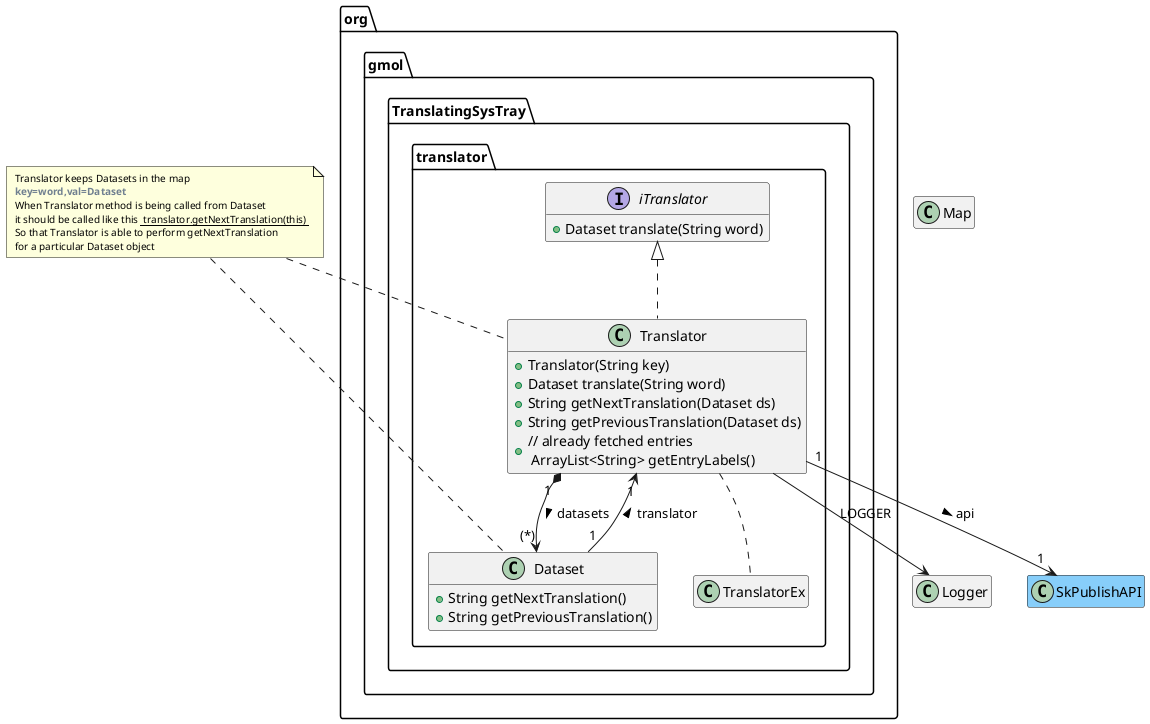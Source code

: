 @startuml

hide empty members

note as N1
<size:10> Translator keeps Datasets in the map
<size:10> <b><color:SlateGray >key=word,val=Dataset </color>
<size:10> When Translator method is being called from Dataset
<size:10> it should be called like this <u> translator.getNextTranslation(this) </u>
<size:10> So that Translator is able to perform getNextTranslation
<size:10> for a particular Dataset object </size>
end note

package org.gmol.TranslatingSysTray.translator {
    interface iTranslator {
        +Dataset translate(String word)
    }
    class Translator implements iTranslator {
    
        + Translator(String key)     
        
        + Dataset translate(String word)   
        
        + String getNextTranslation(Dataset ds)  
        + String getPreviousTranslation(Dataset ds)
          
        + // already fetched entries\n ArrayList<String> getEntryLabels()
    }
    class Dataset {
        + String getNextTranslation()
        + String getPreviousTranslation()  
    }
    class TranslatorEx {
    }
}
class Map {
}

class SkPublishAPI #LightSkyBlue {
}


Translator "1" *--> "(*)" Dataset : datasets >
'(Dataset,Translator) .. Map
N1 .. Dataset
N1 .. Translator 
Translator "1" <-- "1" Dataset : translator <
Translator "1" --> "1" SkPublishAPI : api >
Translator .. TranslatorEx
Translator --> Logger : LOGGER

@enduml